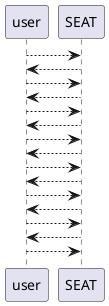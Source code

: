 @startuml


user --> SEAT:
user <-- SEAT:
user --> SEAT:
user <-- SEAT:
user --> SEAT:
user <-- SEAT:
user --> SEAT:
user <-- SEAT:
user --> SEAT:
user <-- SEAT:
user --> SEAT:
user <-- SEAT:
user --> SEAT:
user <-- SEAT:
user --> SEAT:
@enduml
